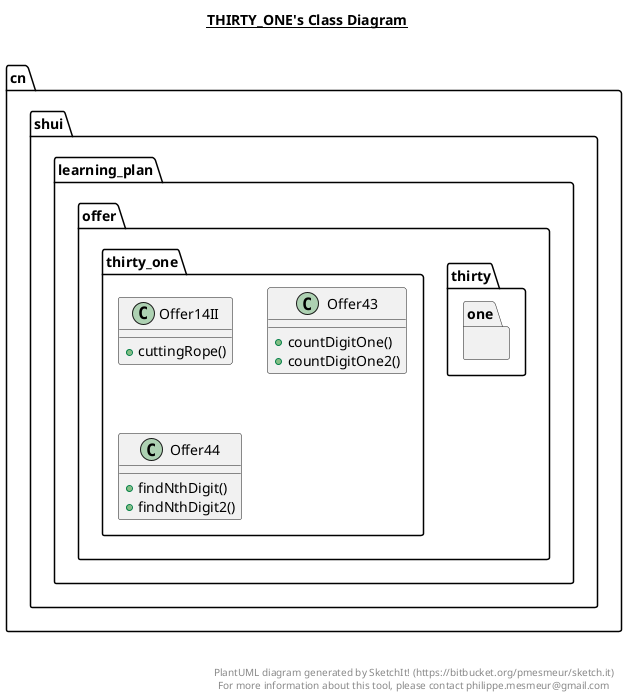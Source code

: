 @startuml

title __THIRTY_ONE's Class Diagram__\n

  namespace cn.shui.learning_plan.offer.thirty {
    namespace one {
      class cn.shui.learning_plan.offer.thirty_one.Offer14II {
          + cuttingRope()
      }
    }
  }
  

  namespace cn.shui.learning_plan.offer.thirty {
    namespace one {
      class cn.shui.learning_plan.offer.thirty_one.Offer43 {
          + countDigitOne()
          + countDigitOne2()
      }
    }
  }
  

  namespace cn.shui.learning_plan.offer.thirty {
    namespace one {
      class cn.shui.learning_plan.offer.thirty_one.Offer44 {
          + findNthDigit()
          + findNthDigit2()
      }
    }
  }
  



right footer


PlantUML diagram generated by SketchIt! (https://bitbucket.org/pmesmeur/sketch.it)
For more information about this tool, please contact philippe.mesmeur@gmail.com
endfooter

@enduml
